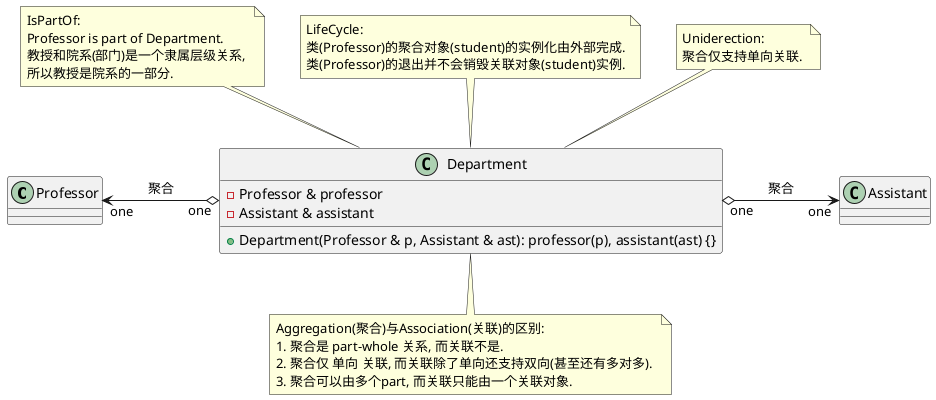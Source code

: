 @startuml "聚合: 空心菱形+实线+箭头: 一对一"


class Professor {}


class Assistant {}


class Department {
	- Professor & professor
	- Assistant & assistant

	+ Department(Professor & p, Assistant & ast): professor(p), assistant(ast) {}
}


note "IsPartOf: \n\
Professor is part of Department. \n\
教授和院系(部门)是一个隶属层级关系, \n\
所以教授是院系的一部分.\
" as n1

note "LifeCycle: \n\
类(Professor)的聚合对象(student)的实例化由外部完成.\n\
类(Professor)的退出并不会销毁关联对象(student)实例.\
" as n2

note "Uniderection:\n\
聚合仅支持单向关联. \
" as n3


note "Aggregation(聚合)与Association(关联)的区别: \n\
1. 聚合是 part-whole 关系, 而关联不是. \n\
2. 聚合仅 单向 关联, 而关联除了单向还支持双向(甚至还有多对多). \n\
3. 聚合可以由多个part, 而关联只能由一个关联对象. \
" as n4

Department .up. n3
Department .up. n2
Department .up. n1
Department .down. n4
Department "one" o-left-> "one" Professor: "        聚合        "
Department "one" o-right-> "one" Assistant: "        聚合        "

@enduml